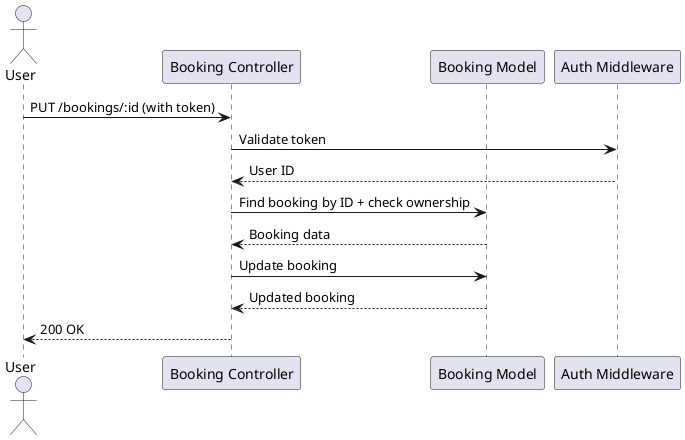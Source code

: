 @startuml
actor User
participant "Booking Controller" as Booking
participant "Booking Model" as DB
participant "Auth Middleware" as Auth

User -> Booking : PUT /bookings/:id (with token)
Booking -> Auth : Validate token
Auth --> Booking : User ID
Booking -> DB : Find booking by ID + check ownership
DB --> Booking : Booking data
Booking -> DB : Update booking
DB --> Booking : Updated booking
Booking --> User : 200 OK
@enduml
